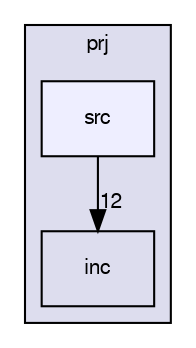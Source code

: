 digraph "/home/kacper/Desktop/kpo-zad6-2-main/prj/src" {
  compound=true
  node [ fontsize="10", fontname="FreeSans"];
  edge [ labelfontsize="10", labelfontname="FreeSans"];
  subgraph clusterdir_01633c65f0a370ff10a533d98ad2fd10 {
    graph [ bgcolor="#ddddee", pencolor="black", label="prj" fontname="FreeSans", fontsize="10", URL="dir_01633c65f0a370ff10a533d98ad2fd10.html"]
  dir_d85f67b63ab5d7b12a078e53f7d35029 [shape=box label="inc" URL="dir_d85f67b63ab5d7b12a078e53f7d35029.html"];
  dir_f48bae84e945866af4b15ebdc6c217c7 [shape=box, label="src", style="filled", fillcolor="#eeeeff", pencolor="black", URL="dir_f48bae84e945866af4b15ebdc6c217c7.html"];
  }
  dir_f48bae84e945866af4b15ebdc6c217c7->dir_d85f67b63ab5d7b12a078e53f7d35029 [headlabel="12", labeldistance=1.5 headhref="dir_000012_000011.html"];
}
